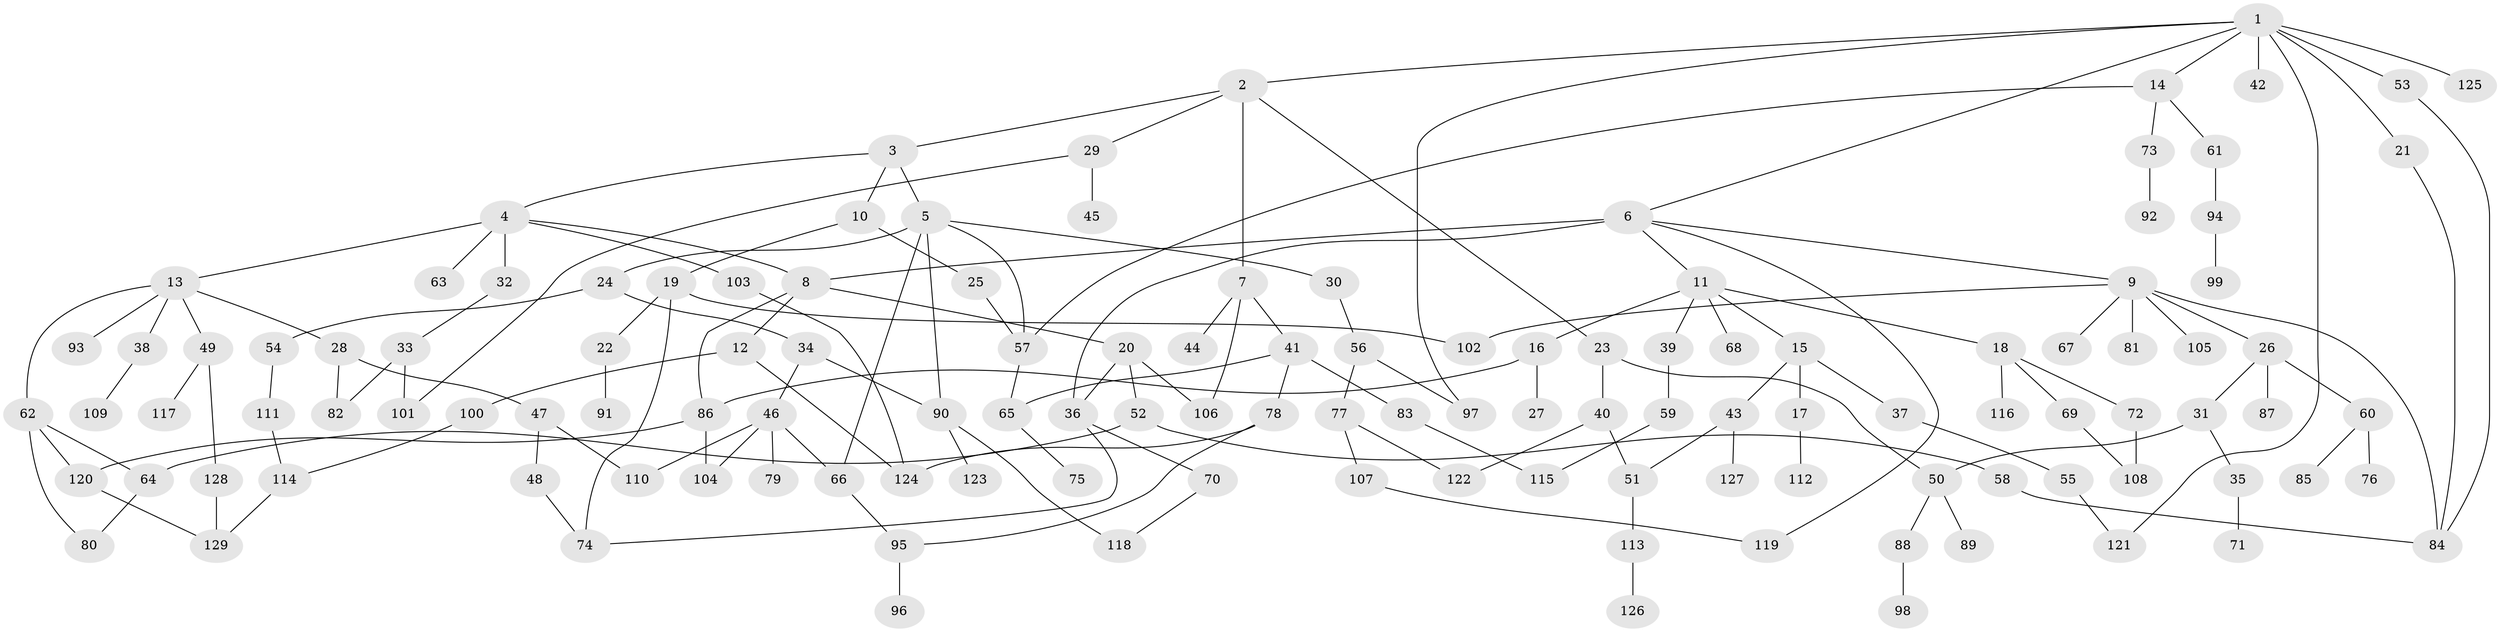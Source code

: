 // Generated by graph-tools (version 1.1) at 2025/34/03/09/25 02:34:10]
// undirected, 129 vertices, 165 edges
graph export_dot {
graph [start="1"]
  node [color=gray90,style=filled];
  1;
  2;
  3;
  4;
  5;
  6;
  7;
  8;
  9;
  10;
  11;
  12;
  13;
  14;
  15;
  16;
  17;
  18;
  19;
  20;
  21;
  22;
  23;
  24;
  25;
  26;
  27;
  28;
  29;
  30;
  31;
  32;
  33;
  34;
  35;
  36;
  37;
  38;
  39;
  40;
  41;
  42;
  43;
  44;
  45;
  46;
  47;
  48;
  49;
  50;
  51;
  52;
  53;
  54;
  55;
  56;
  57;
  58;
  59;
  60;
  61;
  62;
  63;
  64;
  65;
  66;
  67;
  68;
  69;
  70;
  71;
  72;
  73;
  74;
  75;
  76;
  77;
  78;
  79;
  80;
  81;
  82;
  83;
  84;
  85;
  86;
  87;
  88;
  89;
  90;
  91;
  92;
  93;
  94;
  95;
  96;
  97;
  98;
  99;
  100;
  101;
  102;
  103;
  104;
  105;
  106;
  107;
  108;
  109;
  110;
  111;
  112;
  113;
  114;
  115;
  116;
  117;
  118;
  119;
  120;
  121;
  122;
  123;
  124;
  125;
  126;
  127;
  128;
  129;
  1 -- 2;
  1 -- 6;
  1 -- 14;
  1 -- 21;
  1 -- 42;
  1 -- 53;
  1 -- 125;
  1 -- 97;
  1 -- 121;
  2 -- 3;
  2 -- 7;
  2 -- 23;
  2 -- 29;
  3 -- 4;
  3 -- 5;
  3 -- 10;
  4 -- 13;
  4 -- 32;
  4 -- 63;
  4 -- 103;
  4 -- 8;
  5 -- 24;
  5 -- 30;
  5 -- 57;
  5 -- 66;
  5 -- 90;
  6 -- 8;
  6 -- 9;
  6 -- 11;
  6 -- 119;
  6 -- 36;
  7 -- 41;
  7 -- 44;
  7 -- 106;
  8 -- 12;
  8 -- 20;
  8 -- 86;
  9 -- 26;
  9 -- 67;
  9 -- 81;
  9 -- 105;
  9 -- 102;
  9 -- 84;
  10 -- 19;
  10 -- 25;
  11 -- 15;
  11 -- 16;
  11 -- 18;
  11 -- 39;
  11 -- 68;
  12 -- 100;
  12 -- 124;
  13 -- 28;
  13 -- 38;
  13 -- 49;
  13 -- 62;
  13 -- 93;
  14 -- 61;
  14 -- 73;
  14 -- 57;
  15 -- 17;
  15 -- 37;
  15 -- 43;
  16 -- 27;
  16 -- 86;
  17 -- 112;
  18 -- 69;
  18 -- 72;
  18 -- 116;
  19 -- 22;
  19 -- 74;
  19 -- 102;
  20 -- 36;
  20 -- 52;
  20 -- 106;
  21 -- 84;
  22 -- 91;
  23 -- 40;
  23 -- 50;
  24 -- 34;
  24 -- 54;
  25 -- 57;
  26 -- 31;
  26 -- 60;
  26 -- 87;
  28 -- 47;
  28 -- 82;
  29 -- 45;
  29 -- 101;
  30 -- 56;
  31 -- 35;
  31 -- 50;
  32 -- 33;
  33 -- 101;
  33 -- 82;
  34 -- 46;
  34 -- 90;
  35 -- 71;
  36 -- 70;
  36 -- 74;
  37 -- 55;
  38 -- 109;
  39 -- 59;
  40 -- 122;
  40 -- 51;
  41 -- 65;
  41 -- 78;
  41 -- 83;
  43 -- 51;
  43 -- 127;
  46 -- 79;
  46 -- 104;
  46 -- 66;
  46 -- 110;
  47 -- 48;
  47 -- 110;
  48 -- 74;
  49 -- 117;
  49 -- 128;
  50 -- 88;
  50 -- 89;
  51 -- 113;
  52 -- 58;
  52 -- 64;
  53 -- 84;
  54 -- 111;
  55 -- 121;
  56 -- 77;
  56 -- 97;
  57 -- 65;
  58 -- 84;
  59 -- 115;
  60 -- 76;
  60 -- 85;
  61 -- 94;
  62 -- 64;
  62 -- 80;
  62 -- 120;
  64 -- 80;
  65 -- 75;
  66 -- 95;
  69 -- 108;
  70 -- 118;
  72 -- 108;
  73 -- 92;
  77 -- 107;
  77 -- 122;
  78 -- 124;
  78 -- 95;
  83 -- 115;
  86 -- 104;
  86 -- 120;
  88 -- 98;
  90 -- 118;
  90 -- 123;
  94 -- 99;
  95 -- 96;
  100 -- 114;
  103 -- 124;
  107 -- 119;
  111 -- 114;
  113 -- 126;
  114 -- 129;
  120 -- 129;
  128 -- 129;
}
